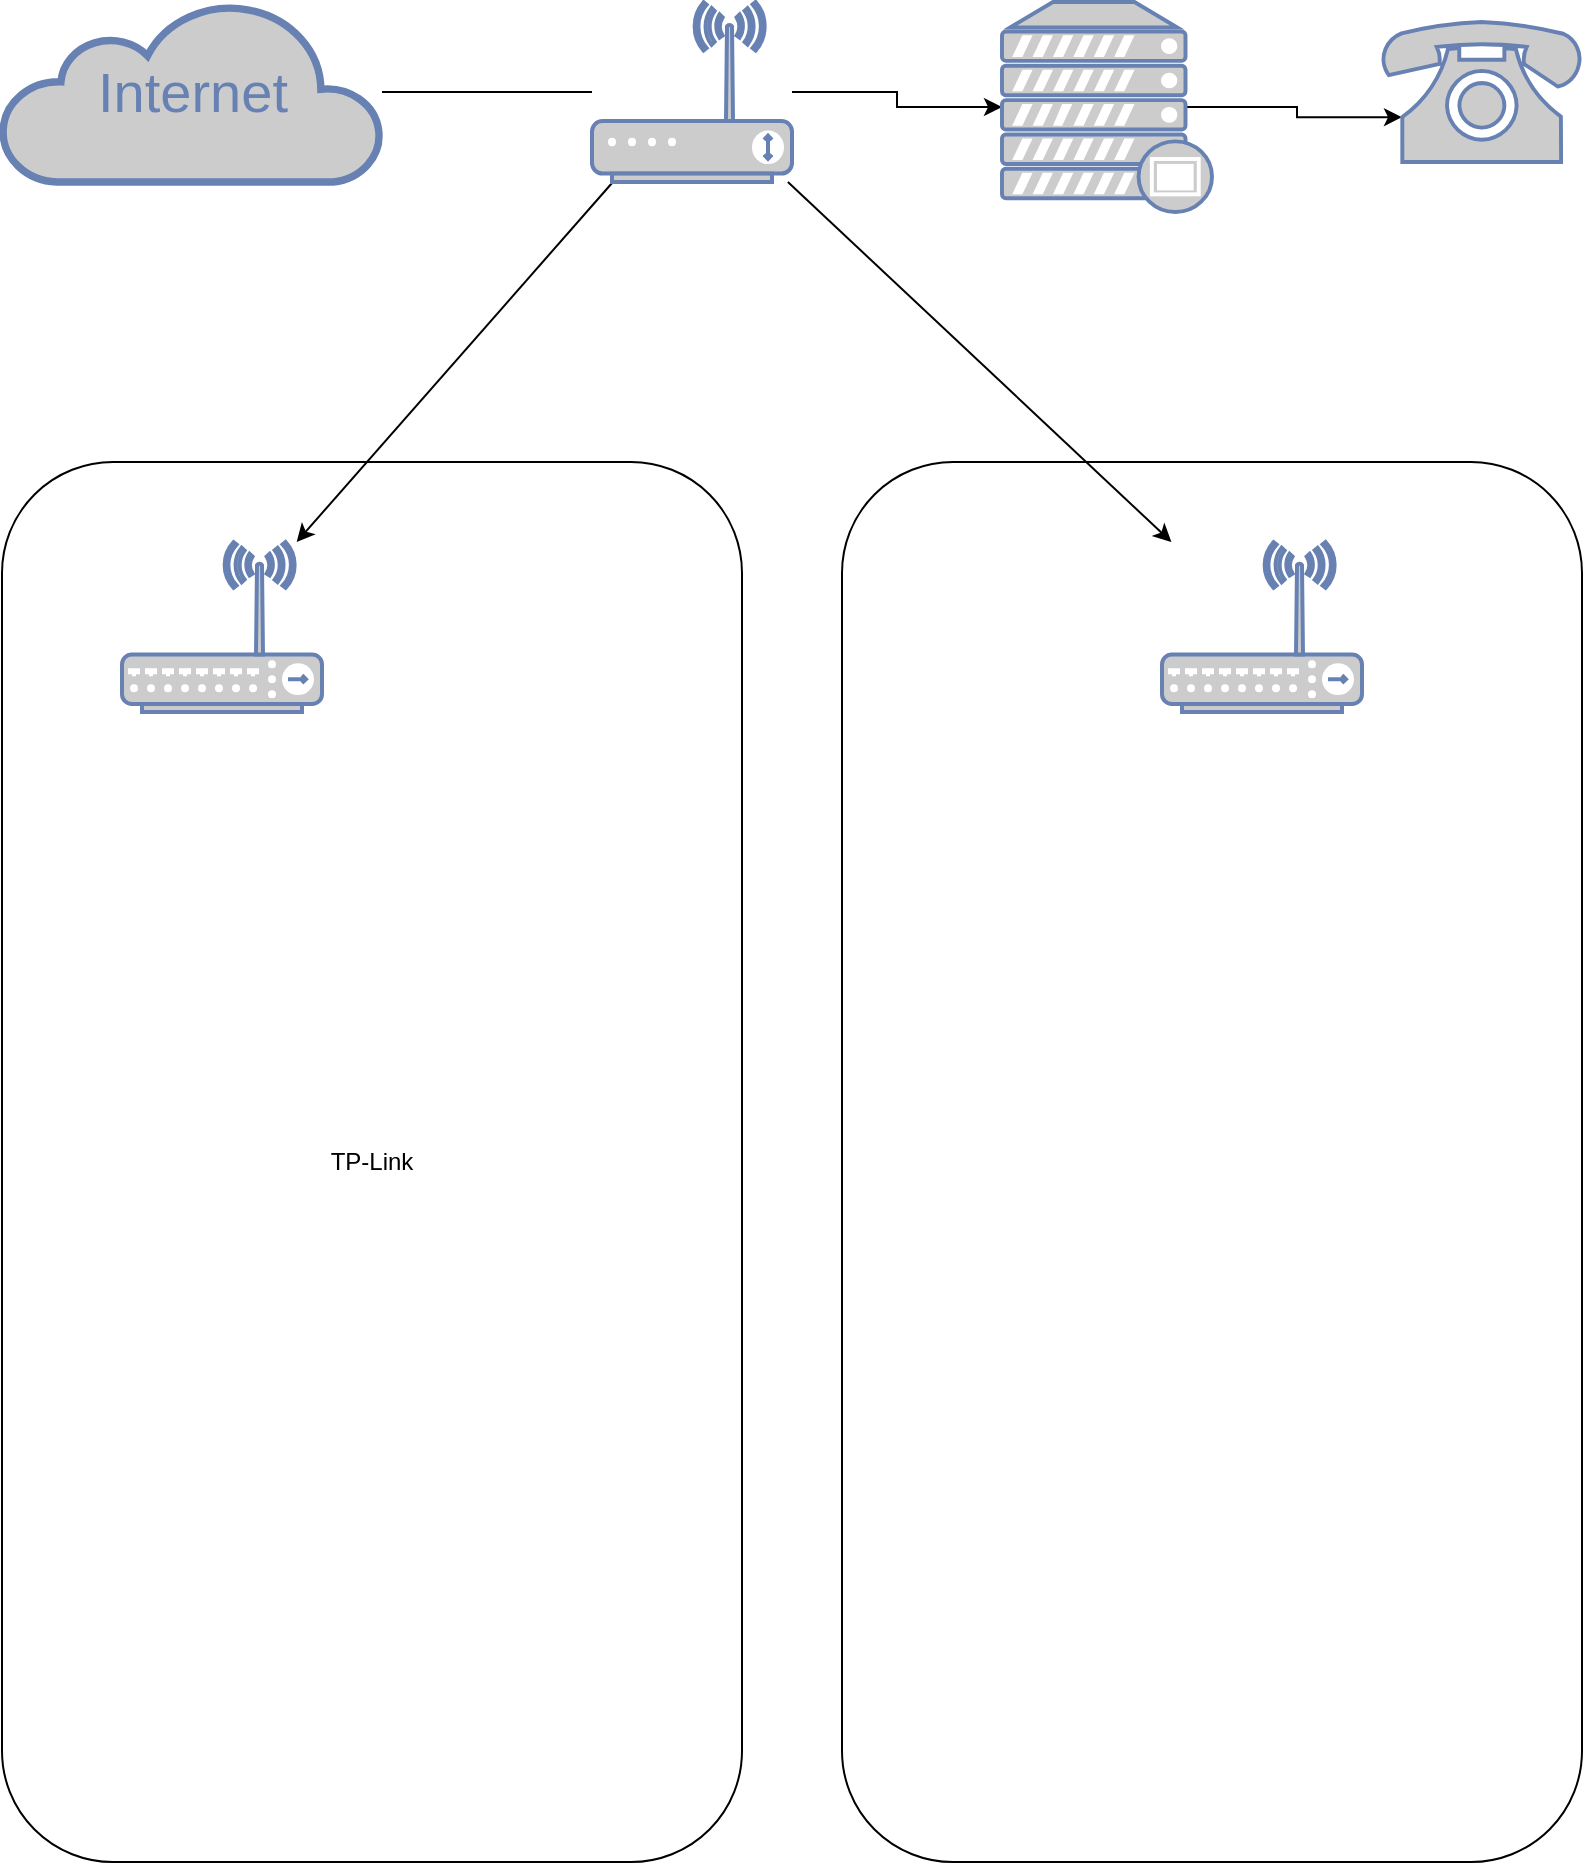 <mxfile version="13.9.9" type="device"><diagram name="Page-1" id="bfe91b75-5d2c-26a0-9c1d-138518896778"><mxGraphModel dx="857" dy="1002" grid="1" gridSize="10" guides="1" tooltips="1" connect="1" arrows="1" fold="1" page="1" pageScale="1" pageWidth="850" pageHeight="1100" background="#ffffff" math="0" shadow="0"><root><mxCell id="0"/><mxCell id="1" parent="0"/><mxCell id="n3YyizNYS2hrUtK83PiX-18" value="" style="rounded=1;whiteSpace=wrap;html=1;" vertex="1" parent="1"><mxGeometry x="1300" y="280" width="370" height="700" as="geometry"/></mxCell><mxCell id="n3YyizNYS2hrUtK83PiX-17" value="TP-Link" style="rounded=1;whiteSpace=wrap;html=1;" vertex="1" parent="1"><mxGeometry x="880" y="280" width="370" height="700" as="geometry"/></mxCell><mxCell id="7c3789c024ecab99-53" value="Internet" style="html=1;fillColor=#CCCCCC;strokeColor=#6881B3;gradientColor=none;gradientDirection=north;strokeWidth=2;shape=mxgraph.networks.cloud;fontColor=#6881B3;rounded=0;shadow=0;comic=0;align=center;fontSize=28;" parent="1" vertex="1"><mxGeometry x="880" y="50" width="190" height="90" as="geometry"/></mxCell><mxCell id="n3YyizNYS2hrUtK83PiX-9" style="edgeStyle=orthogonalEdgeStyle;rounded=0;orthogonalLoop=1;jettySize=auto;html=1;" edge="1" parent="1" source="n3YyizNYS2hrUtK83PiX-1" target="n3YyizNYS2hrUtK83PiX-8"><mxGeometry relative="1" as="geometry"/></mxCell><mxCell id="n3YyizNYS2hrUtK83PiX-15" style="rounded=0;orthogonalLoop=1;jettySize=auto;html=1;" edge="1" parent="1" source="n3YyizNYS2hrUtK83PiX-1" target="n3YyizNYS2hrUtK83PiX-12"><mxGeometry relative="1" as="geometry"><mxPoint x="1250" y="210" as="sourcePoint"/></mxGeometry></mxCell><mxCell id="n3YyizNYS2hrUtK83PiX-16" style="edgeStyle=none;rounded=0;orthogonalLoop=1;jettySize=auto;html=1;" edge="1" parent="1" source="n3YyizNYS2hrUtK83PiX-1" target="n3YyizNYS2hrUtK83PiX-13"><mxGeometry relative="1" as="geometry"/></mxCell><mxCell id="n3YyizNYS2hrUtK83PiX-1" value="" style="fontColor=#0066CC;verticalAlign=top;verticalLabelPosition=bottom;labelPosition=center;align=center;html=1;outlineConnect=0;fillColor=#CCCCCC;strokeColor=#6881B3;gradientColor=none;gradientDirection=north;strokeWidth=2;shape=mxgraph.networks.wireless_modem;" vertex="1" parent="1"><mxGeometry x="1175" y="50" width="100" height="90" as="geometry"/></mxCell><mxCell id="n3YyizNYS2hrUtK83PiX-7" value="" style="endArrow=none;html=1;" edge="1" parent="1" source="7c3789c024ecab99-53" target="n3YyizNYS2hrUtK83PiX-1"><mxGeometry width="50" height="50" relative="1" as="geometry"><mxPoint x="1070" y="145" as="sourcePoint"/><mxPoint x="1140.711" y="95" as="targetPoint"/></mxGeometry></mxCell><mxCell id="n3YyizNYS2hrUtK83PiX-11" style="edgeStyle=orthogonalEdgeStyle;rounded=0;orthogonalLoop=1;jettySize=auto;html=1;exitX=0.88;exitY=0.5;exitDx=0;exitDy=0;exitPerimeter=0;entryX=0.1;entryY=0.68;entryDx=0;entryDy=0;entryPerimeter=0;" edge="1" parent="1" source="n3YyizNYS2hrUtK83PiX-8" target="n3YyizNYS2hrUtK83PiX-10"><mxGeometry relative="1" as="geometry"/></mxCell><mxCell id="n3YyizNYS2hrUtK83PiX-8" value="" style="fontColor=#0066CC;verticalAlign=top;verticalLabelPosition=bottom;labelPosition=center;align=center;html=1;outlineConnect=0;fillColor=#CCCCCC;strokeColor=#6881B3;gradientColor=none;gradientDirection=north;strokeWidth=2;shape=mxgraph.networks.proxy_server;" vertex="1" parent="1"><mxGeometry x="1380" y="50" width="105" height="105" as="geometry"/></mxCell><mxCell id="n3YyizNYS2hrUtK83PiX-10" value="" style="fontColor=#0066CC;verticalAlign=top;verticalLabelPosition=bottom;labelPosition=center;align=center;html=1;outlineConnect=0;fillColor=#CCCCCC;strokeColor=#6881B3;gradientColor=none;gradientDirection=north;strokeWidth=2;shape=mxgraph.networks.phone_1;" vertex="1" parent="1"><mxGeometry x="1570" y="60" width="100" height="70" as="geometry"/></mxCell><mxCell id="n3YyizNYS2hrUtK83PiX-12" value="" style="fontColor=#0066CC;verticalAlign=top;verticalLabelPosition=bottom;labelPosition=center;align=center;html=1;outlineConnect=0;fillColor=#CCCCCC;strokeColor=#6881B3;gradientColor=none;gradientDirection=north;strokeWidth=2;shape=mxgraph.networks.wireless_hub;" vertex="1" parent="1"><mxGeometry x="940" y="320" width="100" height="85" as="geometry"/></mxCell><mxCell id="n3YyizNYS2hrUtK83PiX-13" value="" style="fontColor=#0066CC;verticalAlign=top;verticalLabelPosition=bottom;labelPosition=center;align=center;html=1;outlineConnect=0;fillColor=#CCCCCC;strokeColor=#6881B3;gradientColor=none;gradientDirection=north;strokeWidth=2;shape=mxgraph.networks.wireless_hub;" vertex="1" parent="1"><mxGeometry x="1460" y="320" width="100" height="85" as="geometry"/></mxCell></root></mxGraphModel></diagram></mxfile>